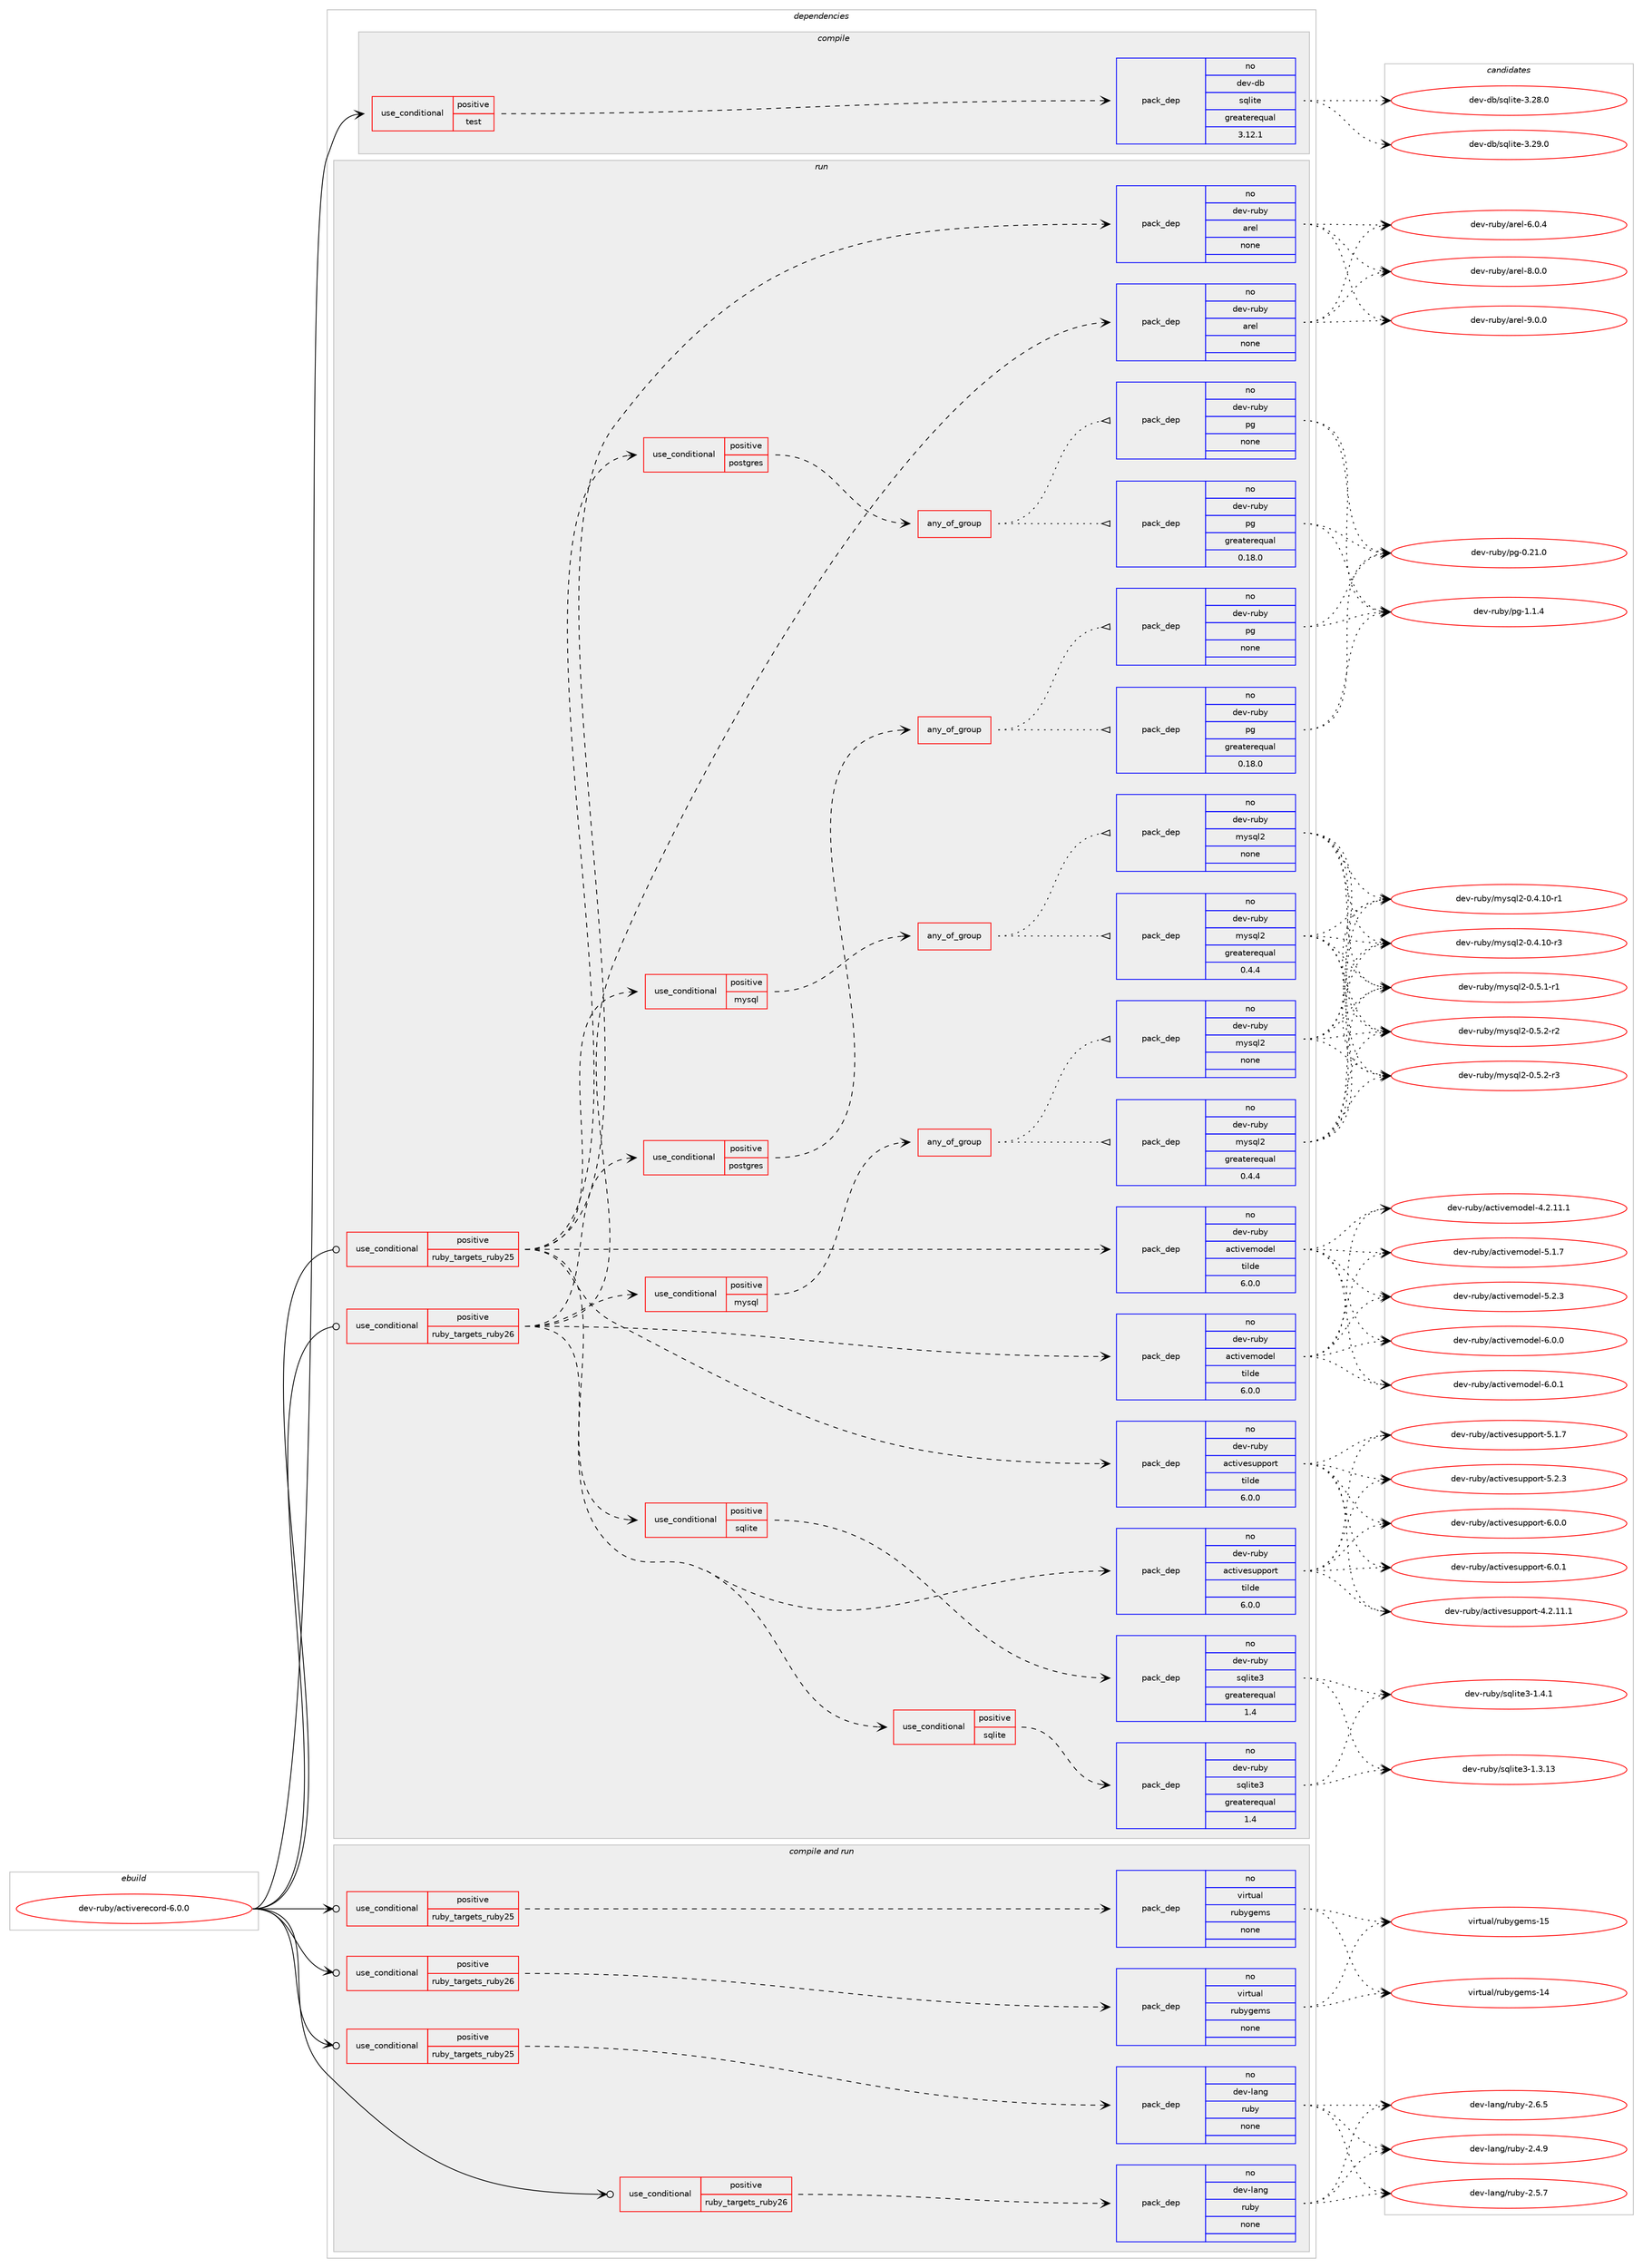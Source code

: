digraph prolog {

# *************
# Graph options
# *************

newrank=true;
concentrate=true;
compound=true;
graph [rankdir=LR,fontname=Helvetica,fontsize=10,ranksep=1.5];#, ranksep=2.5, nodesep=0.2];
edge  [arrowhead=vee];
node  [fontname=Helvetica,fontsize=10];

# **********
# The ebuild
# **********

subgraph cluster_leftcol {
color=gray;
rank=same;
label=<<i>ebuild</i>>;
id [label="dev-ruby/activerecord-6.0.0", color=red, width=4, href="../dev-ruby/activerecord-6.0.0.svg"];
}

# ****************
# The dependencies
# ****************

subgraph cluster_midcol {
color=gray;
label=<<i>dependencies</i>>;
subgraph cluster_compile {
fillcolor="#eeeeee";
style=filled;
label=<<i>compile</i>>;
subgraph cond157388 {
dependency675421 [label=<<TABLE BORDER="0" CELLBORDER="1" CELLSPACING="0" CELLPADDING="4"><TR><TD ROWSPAN="3" CELLPADDING="10">use_conditional</TD></TR><TR><TD>positive</TD></TR><TR><TD>test</TD></TR></TABLE>>, shape=none, color=red];
subgraph pack506105 {
dependency675422 [label=<<TABLE BORDER="0" CELLBORDER="1" CELLSPACING="0" CELLPADDING="4" WIDTH="220"><TR><TD ROWSPAN="6" CELLPADDING="30">pack_dep</TD></TR><TR><TD WIDTH="110">no</TD></TR><TR><TD>dev-db</TD></TR><TR><TD>sqlite</TD></TR><TR><TD>greaterequal</TD></TR><TR><TD>3.12.1</TD></TR></TABLE>>, shape=none, color=blue];
}
dependency675421:e -> dependency675422:w [weight=20,style="dashed",arrowhead="vee"];
}
id:e -> dependency675421:w [weight=20,style="solid",arrowhead="vee"];
}
subgraph cluster_compileandrun {
fillcolor="#eeeeee";
style=filled;
label=<<i>compile and run</i>>;
subgraph cond157389 {
dependency675423 [label=<<TABLE BORDER="0" CELLBORDER="1" CELLSPACING="0" CELLPADDING="4"><TR><TD ROWSPAN="3" CELLPADDING="10">use_conditional</TD></TR><TR><TD>positive</TD></TR><TR><TD>ruby_targets_ruby25</TD></TR></TABLE>>, shape=none, color=red];
subgraph pack506106 {
dependency675424 [label=<<TABLE BORDER="0" CELLBORDER="1" CELLSPACING="0" CELLPADDING="4" WIDTH="220"><TR><TD ROWSPAN="6" CELLPADDING="30">pack_dep</TD></TR><TR><TD WIDTH="110">no</TD></TR><TR><TD>dev-lang</TD></TR><TR><TD>ruby</TD></TR><TR><TD>none</TD></TR><TR><TD></TD></TR></TABLE>>, shape=none, color=blue];
}
dependency675423:e -> dependency675424:w [weight=20,style="dashed",arrowhead="vee"];
}
id:e -> dependency675423:w [weight=20,style="solid",arrowhead="odotvee"];
subgraph cond157390 {
dependency675425 [label=<<TABLE BORDER="0" CELLBORDER="1" CELLSPACING="0" CELLPADDING="4"><TR><TD ROWSPAN="3" CELLPADDING="10">use_conditional</TD></TR><TR><TD>positive</TD></TR><TR><TD>ruby_targets_ruby25</TD></TR></TABLE>>, shape=none, color=red];
subgraph pack506107 {
dependency675426 [label=<<TABLE BORDER="0" CELLBORDER="1" CELLSPACING="0" CELLPADDING="4" WIDTH="220"><TR><TD ROWSPAN="6" CELLPADDING="30">pack_dep</TD></TR><TR><TD WIDTH="110">no</TD></TR><TR><TD>virtual</TD></TR><TR><TD>rubygems</TD></TR><TR><TD>none</TD></TR><TR><TD></TD></TR></TABLE>>, shape=none, color=blue];
}
dependency675425:e -> dependency675426:w [weight=20,style="dashed",arrowhead="vee"];
}
id:e -> dependency675425:w [weight=20,style="solid",arrowhead="odotvee"];
subgraph cond157391 {
dependency675427 [label=<<TABLE BORDER="0" CELLBORDER="1" CELLSPACING="0" CELLPADDING="4"><TR><TD ROWSPAN="3" CELLPADDING="10">use_conditional</TD></TR><TR><TD>positive</TD></TR><TR><TD>ruby_targets_ruby26</TD></TR></TABLE>>, shape=none, color=red];
subgraph pack506108 {
dependency675428 [label=<<TABLE BORDER="0" CELLBORDER="1" CELLSPACING="0" CELLPADDING="4" WIDTH="220"><TR><TD ROWSPAN="6" CELLPADDING="30">pack_dep</TD></TR><TR><TD WIDTH="110">no</TD></TR><TR><TD>dev-lang</TD></TR><TR><TD>ruby</TD></TR><TR><TD>none</TD></TR><TR><TD></TD></TR></TABLE>>, shape=none, color=blue];
}
dependency675427:e -> dependency675428:w [weight=20,style="dashed",arrowhead="vee"];
}
id:e -> dependency675427:w [weight=20,style="solid",arrowhead="odotvee"];
subgraph cond157392 {
dependency675429 [label=<<TABLE BORDER="0" CELLBORDER="1" CELLSPACING="0" CELLPADDING="4"><TR><TD ROWSPAN="3" CELLPADDING="10">use_conditional</TD></TR><TR><TD>positive</TD></TR><TR><TD>ruby_targets_ruby26</TD></TR></TABLE>>, shape=none, color=red];
subgraph pack506109 {
dependency675430 [label=<<TABLE BORDER="0" CELLBORDER="1" CELLSPACING="0" CELLPADDING="4" WIDTH="220"><TR><TD ROWSPAN="6" CELLPADDING="30">pack_dep</TD></TR><TR><TD WIDTH="110">no</TD></TR><TR><TD>virtual</TD></TR><TR><TD>rubygems</TD></TR><TR><TD>none</TD></TR><TR><TD></TD></TR></TABLE>>, shape=none, color=blue];
}
dependency675429:e -> dependency675430:w [weight=20,style="dashed",arrowhead="vee"];
}
id:e -> dependency675429:w [weight=20,style="solid",arrowhead="odotvee"];
}
subgraph cluster_run {
fillcolor="#eeeeee";
style=filled;
label=<<i>run</i>>;
subgraph cond157393 {
dependency675431 [label=<<TABLE BORDER="0" CELLBORDER="1" CELLSPACING="0" CELLPADDING="4"><TR><TD ROWSPAN="3" CELLPADDING="10">use_conditional</TD></TR><TR><TD>positive</TD></TR><TR><TD>ruby_targets_ruby25</TD></TR></TABLE>>, shape=none, color=red];
subgraph pack506110 {
dependency675432 [label=<<TABLE BORDER="0" CELLBORDER="1" CELLSPACING="0" CELLPADDING="4" WIDTH="220"><TR><TD ROWSPAN="6" CELLPADDING="30">pack_dep</TD></TR><TR><TD WIDTH="110">no</TD></TR><TR><TD>dev-ruby</TD></TR><TR><TD>activesupport</TD></TR><TR><TD>tilde</TD></TR><TR><TD>6.0.0</TD></TR></TABLE>>, shape=none, color=blue];
}
dependency675431:e -> dependency675432:w [weight=20,style="dashed",arrowhead="vee"];
subgraph pack506111 {
dependency675433 [label=<<TABLE BORDER="0" CELLBORDER="1" CELLSPACING="0" CELLPADDING="4" WIDTH="220"><TR><TD ROWSPAN="6" CELLPADDING="30">pack_dep</TD></TR><TR><TD WIDTH="110">no</TD></TR><TR><TD>dev-ruby</TD></TR><TR><TD>activemodel</TD></TR><TR><TD>tilde</TD></TR><TR><TD>6.0.0</TD></TR></TABLE>>, shape=none, color=blue];
}
dependency675431:e -> dependency675433:w [weight=20,style="dashed",arrowhead="vee"];
subgraph pack506112 {
dependency675434 [label=<<TABLE BORDER="0" CELLBORDER="1" CELLSPACING="0" CELLPADDING="4" WIDTH="220"><TR><TD ROWSPAN="6" CELLPADDING="30">pack_dep</TD></TR><TR><TD WIDTH="110">no</TD></TR><TR><TD>dev-ruby</TD></TR><TR><TD>arel</TD></TR><TR><TD>none</TD></TR><TR><TD></TD></TR></TABLE>>, shape=none, color=blue];
}
dependency675431:e -> dependency675434:w [weight=20,style="dashed",arrowhead="vee"];
subgraph cond157394 {
dependency675435 [label=<<TABLE BORDER="0" CELLBORDER="1" CELLSPACING="0" CELLPADDING="4"><TR><TD ROWSPAN="3" CELLPADDING="10">use_conditional</TD></TR><TR><TD>positive</TD></TR><TR><TD>sqlite</TD></TR></TABLE>>, shape=none, color=red];
subgraph pack506113 {
dependency675436 [label=<<TABLE BORDER="0" CELLBORDER="1" CELLSPACING="0" CELLPADDING="4" WIDTH="220"><TR><TD ROWSPAN="6" CELLPADDING="30">pack_dep</TD></TR><TR><TD WIDTH="110">no</TD></TR><TR><TD>dev-ruby</TD></TR><TR><TD>sqlite3</TD></TR><TR><TD>greaterequal</TD></TR><TR><TD>1.4</TD></TR></TABLE>>, shape=none, color=blue];
}
dependency675435:e -> dependency675436:w [weight=20,style="dashed",arrowhead="vee"];
}
dependency675431:e -> dependency675435:w [weight=20,style="dashed",arrowhead="vee"];
subgraph cond157395 {
dependency675437 [label=<<TABLE BORDER="0" CELLBORDER="1" CELLSPACING="0" CELLPADDING="4"><TR><TD ROWSPAN="3" CELLPADDING="10">use_conditional</TD></TR><TR><TD>positive</TD></TR><TR><TD>mysql</TD></TR></TABLE>>, shape=none, color=red];
subgraph any11550 {
dependency675438 [label=<<TABLE BORDER="0" CELLBORDER="1" CELLSPACING="0" CELLPADDING="4"><TR><TD CELLPADDING="10">any_of_group</TD></TR></TABLE>>, shape=none, color=red];subgraph pack506114 {
dependency675439 [label=<<TABLE BORDER="0" CELLBORDER="1" CELLSPACING="0" CELLPADDING="4" WIDTH="220"><TR><TD ROWSPAN="6" CELLPADDING="30">pack_dep</TD></TR><TR><TD WIDTH="110">no</TD></TR><TR><TD>dev-ruby</TD></TR><TR><TD>mysql2</TD></TR><TR><TD>none</TD></TR><TR><TD></TD></TR></TABLE>>, shape=none, color=blue];
}
dependency675438:e -> dependency675439:w [weight=20,style="dotted",arrowhead="oinv"];
subgraph pack506115 {
dependency675440 [label=<<TABLE BORDER="0" CELLBORDER="1" CELLSPACING="0" CELLPADDING="4" WIDTH="220"><TR><TD ROWSPAN="6" CELLPADDING="30">pack_dep</TD></TR><TR><TD WIDTH="110">no</TD></TR><TR><TD>dev-ruby</TD></TR><TR><TD>mysql2</TD></TR><TR><TD>greaterequal</TD></TR><TR><TD>0.4.4</TD></TR></TABLE>>, shape=none, color=blue];
}
dependency675438:e -> dependency675440:w [weight=20,style="dotted",arrowhead="oinv"];
}
dependency675437:e -> dependency675438:w [weight=20,style="dashed",arrowhead="vee"];
}
dependency675431:e -> dependency675437:w [weight=20,style="dashed",arrowhead="vee"];
subgraph cond157396 {
dependency675441 [label=<<TABLE BORDER="0" CELLBORDER="1" CELLSPACING="0" CELLPADDING="4"><TR><TD ROWSPAN="3" CELLPADDING="10">use_conditional</TD></TR><TR><TD>positive</TD></TR><TR><TD>postgres</TD></TR></TABLE>>, shape=none, color=red];
subgraph any11551 {
dependency675442 [label=<<TABLE BORDER="0" CELLBORDER="1" CELLSPACING="0" CELLPADDING="4"><TR><TD CELLPADDING="10">any_of_group</TD></TR></TABLE>>, shape=none, color=red];subgraph pack506116 {
dependency675443 [label=<<TABLE BORDER="0" CELLBORDER="1" CELLSPACING="0" CELLPADDING="4" WIDTH="220"><TR><TD ROWSPAN="6" CELLPADDING="30">pack_dep</TD></TR><TR><TD WIDTH="110">no</TD></TR><TR><TD>dev-ruby</TD></TR><TR><TD>pg</TD></TR><TR><TD>none</TD></TR><TR><TD></TD></TR></TABLE>>, shape=none, color=blue];
}
dependency675442:e -> dependency675443:w [weight=20,style="dotted",arrowhead="oinv"];
subgraph pack506117 {
dependency675444 [label=<<TABLE BORDER="0" CELLBORDER="1" CELLSPACING="0" CELLPADDING="4" WIDTH="220"><TR><TD ROWSPAN="6" CELLPADDING="30">pack_dep</TD></TR><TR><TD WIDTH="110">no</TD></TR><TR><TD>dev-ruby</TD></TR><TR><TD>pg</TD></TR><TR><TD>greaterequal</TD></TR><TR><TD>0.18.0</TD></TR></TABLE>>, shape=none, color=blue];
}
dependency675442:e -> dependency675444:w [weight=20,style="dotted",arrowhead="oinv"];
}
dependency675441:e -> dependency675442:w [weight=20,style="dashed",arrowhead="vee"];
}
dependency675431:e -> dependency675441:w [weight=20,style="dashed",arrowhead="vee"];
}
id:e -> dependency675431:w [weight=20,style="solid",arrowhead="odot"];
subgraph cond157397 {
dependency675445 [label=<<TABLE BORDER="0" CELLBORDER="1" CELLSPACING="0" CELLPADDING="4"><TR><TD ROWSPAN="3" CELLPADDING="10">use_conditional</TD></TR><TR><TD>positive</TD></TR><TR><TD>ruby_targets_ruby26</TD></TR></TABLE>>, shape=none, color=red];
subgraph pack506118 {
dependency675446 [label=<<TABLE BORDER="0" CELLBORDER="1" CELLSPACING="0" CELLPADDING="4" WIDTH="220"><TR><TD ROWSPAN="6" CELLPADDING="30">pack_dep</TD></TR><TR><TD WIDTH="110">no</TD></TR><TR><TD>dev-ruby</TD></TR><TR><TD>activesupport</TD></TR><TR><TD>tilde</TD></TR><TR><TD>6.0.0</TD></TR></TABLE>>, shape=none, color=blue];
}
dependency675445:e -> dependency675446:w [weight=20,style="dashed",arrowhead="vee"];
subgraph pack506119 {
dependency675447 [label=<<TABLE BORDER="0" CELLBORDER="1" CELLSPACING="0" CELLPADDING="4" WIDTH="220"><TR><TD ROWSPAN="6" CELLPADDING="30">pack_dep</TD></TR><TR><TD WIDTH="110">no</TD></TR><TR><TD>dev-ruby</TD></TR><TR><TD>activemodel</TD></TR><TR><TD>tilde</TD></TR><TR><TD>6.0.0</TD></TR></TABLE>>, shape=none, color=blue];
}
dependency675445:e -> dependency675447:w [weight=20,style="dashed",arrowhead="vee"];
subgraph pack506120 {
dependency675448 [label=<<TABLE BORDER="0" CELLBORDER="1" CELLSPACING="0" CELLPADDING="4" WIDTH="220"><TR><TD ROWSPAN="6" CELLPADDING="30">pack_dep</TD></TR><TR><TD WIDTH="110">no</TD></TR><TR><TD>dev-ruby</TD></TR><TR><TD>arel</TD></TR><TR><TD>none</TD></TR><TR><TD></TD></TR></TABLE>>, shape=none, color=blue];
}
dependency675445:e -> dependency675448:w [weight=20,style="dashed",arrowhead="vee"];
subgraph cond157398 {
dependency675449 [label=<<TABLE BORDER="0" CELLBORDER="1" CELLSPACING="0" CELLPADDING="4"><TR><TD ROWSPAN="3" CELLPADDING="10">use_conditional</TD></TR><TR><TD>positive</TD></TR><TR><TD>sqlite</TD></TR></TABLE>>, shape=none, color=red];
subgraph pack506121 {
dependency675450 [label=<<TABLE BORDER="0" CELLBORDER="1" CELLSPACING="0" CELLPADDING="4" WIDTH="220"><TR><TD ROWSPAN="6" CELLPADDING="30">pack_dep</TD></TR><TR><TD WIDTH="110">no</TD></TR><TR><TD>dev-ruby</TD></TR><TR><TD>sqlite3</TD></TR><TR><TD>greaterequal</TD></TR><TR><TD>1.4</TD></TR></TABLE>>, shape=none, color=blue];
}
dependency675449:e -> dependency675450:w [weight=20,style="dashed",arrowhead="vee"];
}
dependency675445:e -> dependency675449:w [weight=20,style="dashed",arrowhead="vee"];
subgraph cond157399 {
dependency675451 [label=<<TABLE BORDER="0" CELLBORDER="1" CELLSPACING="0" CELLPADDING="4"><TR><TD ROWSPAN="3" CELLPADDING="10">use_conditional</TD></TR><TR><TD>positive</TD></TR><TR><TD>mysql</TD></TR></TABLE>>, shape=none, color=red];
subgraph any11552 {
dependency675452 [label=<<TABLE BORDER="0" CELLBORDER="1" CELLSPACING="0" CELLPADDING="4"><TR><TD CELLPADDING="10">any_of_group</TD></TR></TABLE>>, shape=none, color=red];subgraph pack506122 {
dependency675453 [label=<<TABLE BORDER="0" CELLBORDER="1" CELLSPACING="0" CELLPADDING="4" WIDTH="220"><TR><TD ROWSPAN="6" CELLPADDING="30">pack_dep</TD></TR><TR><TD WIDTH="110">no</TD></TR><TR><TD>dev-ruby</TD></TR><TR><TD>mysql2</TD></TR><TR><TD>none</TD></TR><TR><TD></TD></TR></TABLE>>, shape=none, color=blue];
}
dependency675452:e -> dependency675453:w [weight=20,style="dotted",arrowhead="oinv"];
subgraph pack506123 {
dependency675454 [label=<<TABLE BORDER="0" CELLBORDER="1" CELLSPACING="0" CELLPADDING="4" WIDTH="220"><TR><TD ROWSPAN="6" CELLPADDING="30">pack_dep</TD></TR><TR><TD WIDTH="110">no</TD></TR><TR><TD>dev-ruby</TD></TR><TR><TD>mysql2</TD></TR><TR><TD>greaterequal</TD></TR><TR><TD>0.4.4</TD></TR></TABLE>>, shape=none, color=blue];
}
dependency675452:e -> dependency675454:w [weight=20,style="dotted",arrowhead="oinv"];
}
dependency675451:e -> dependency675452:w [weight=20,style="dashed",arrowhead="vee"];
}
dependency675445:e -> dependency675451:w [weight=20,style="dashed",arrowhead="vee"];
subgraph cond157400 {
dependency675455 [label=<<TABLE BORDER="0" CELLBORDER="1" CELLSPACING="0" CELLPADDING="4"><TR><TD ROWSPAN="3" CELLPADDING="10">use_conditional</TD></TR><TR><TD>positive</TD></TR><TR><TD>postgres</TD></TR></TABLE>>, shape=none, color=red];
subgraph any11553 {
dependency675456 [label=<<TABLE BORDER="0" CELLBORDER="1" CELLSPACING="0" CELLPADDING="4"><TR><TD CELLPADDING="10">any_of_group</TD></TR></TABLE>>, shape=none, color=red];subgraph pack506124 {
dependency675457 [label=<<TABLE BORDER="0" CELLBORDER="1" CELLSPACING="0" CELLPADDING="4" WIDTH="220"><TR><TD ROWSPAN="6" CELLPADDING="30">pack_dep</TD></TR><TR><TD WIDTH="110">no</TD></TR><TR><TD>dev-ruby</TD></TR><TR><TD>pg</TD></TR><TR><TD>none</TD></TR><TR><TD></TD></TR></TABLE>>, shape=none, color=blue];
}
dependency675456:e -> dependency675457:w [weight=20,style="dotted",arrowhead="oinv"];
subgraph pack506125 {
dependency675458 [label=<<TABLE BORDER="0" CELLBORDER="1" CELLSPACING="0" CELLPADDING="4" WIDTH="220"><TR><TD ROWSPAN="6" CELLPADDING="30">pack_dep</TD></TR><TR><TD WIDTH="110">no</TD></TR><TR><TD>dev-ruby</TD></TR><TR><TD>pg</TD></TR><TR><TD>greaterequal</TD></TR><TR><TD>0.18.0</TD></TR></TABLE>>, shape=none, color=blue];
}
dependency675456:e -> dependency675458:w [weight=20,style="dotted",arrowhead="oinv"];
}
dependency675455:e -> dependency675456:w [weight=20,style="dashed",arrowhead="vee"];
}
dependency675445:e -> dependency675455:w [weight=20,style="dashed",arrowhead="vee"];
}
id:e -> dependency675445:w [weight=20,style="solid",arrowhead="odot"];
}
}

# **************
# The candidates
# **************

subgraph cluster_choices {
rank=same;
color=gray;
label=<<i>candidates</i>>;

subgraph choice506105 {
color=black;
nodesep=1;
choice10010111845100984711511310810511610145514650564648 [label="dev-db/sqlite-3.28.0", color=red, width=4,href="../dev-db/sqlite-3.28.0.svg"];
choice10010111845100984711511310810511610145514650574648 [label="dev-db/sqlite-3.29.0", color=red, width=4,href="../dev-db/sqlite-3.29.0.svg"];
dependency675422:e -> choice10010111845100984711511310810511610145514650564648:w [style=dotted,weight="100"];
dependency675422:e -> choice10010111845100984711511310810511610145514650574648:w [style=dotted,weight="100"];
}
subgraph choice506106 {
color=black;
nodesep=1;
choice10010111845108971101034711411798121455046524657 [label="dev-lang/ruby-2.4.9", color=red, width=4,href="../dev-lang/ruby-2.4.9.svg"];
choice10010111845108971101034711411798121455046534655 [label="dev-lang/ruby-2.5.7", color=red, width=4,href="../dev-lang/ruby-2.5.7.svg"];
choice10010111845108971101034711411798121455046544653 [label="dev-lang/ruby-2.6.5", color=red, width=4,href="../dev-lang/ruby-2.6.5.svg"];
dependency675424:e -> choice10010111845108971101034711411798121455046524657:w [style=dotted,weight="100"];
dependency675424:e -> choice10010111845108971101034711411798121455046534655:w [style=dotted,weight="100"];
dependency675424:e -> choice10010111845108971101034711411798121455046544653:w [style=dotted,weight="100"];
}
subgraph choice506107 {
color=black;
nodesep=1;
choice118105114116117971084711411798121103101109115454952 [label="virtual/rubygems-14", color=red, width=4,href="../virtual/rubygems-14.svg"];
choice118105114116117971084711411798121103101109115454953 [label="virtual/rubygems-15", color=red, width=4,href="../virtual/rubygems-15.svg"];
dependency675426:e -> choice118105114116117971084711411798121103101109115454952:w [style=dotted,weight="100"];
dependency675426:e -> choice118105114116117971084711411798121103101109115454953:w [style=dotted,weight="100"];
}
subgraph choice506108 {
color=black;
nodesep=1;
choice10010111845108971101034711411798121455046524657 [label="dev-lang/ruby-2.4.9", color=red, width=4,href="../dev-lang/ruby-2.4.9.svg"];
choice10010111845108971101034711411798121455046534655 [label="dev-lang/ruby-2.5.7", color=red, width=4,href="../dev-lang/ruby-2.5.7.svg"];
choice10010111845108971101034711411798121455046544653 [label="dev-lang/ruby-2.6.5", color=red, width=4,href="../dev-lang/ruby-2.6.5.svg"];
dependency675428:e -> choice10010111845108971101034711411798121455046524657:w [style=dotted,weight="100"];
dependency675428:e -> choice10010111845108971101034711411798121455046534655:w [style=dotted,weight="100"];
dependency675428:e -> choice10010111845108971101034711411798121455046544653:w [style=dotted,weight="100"];
}
subgraph choice506109 {
color=black;
nodesep=1;
choice118105114116117971084711411798121103101109115454952 [label="virtual/rubygems-14", color=red, width=4,href="../virtual/rubygems-14.svg"];
choice118105114116117971084711411798121103101109115454953 [label="virtual/rubygems-15", color=red, width=4,href="../virtual/rubygems-15.svg"];
dependency675430:e -> choice118105114116117971084711411798121103101109115454952:w [style=dotted,weight="100"];
dependency675430:e -> choice118105114116117971084711411798121103101109115454953:w [style=dotted,weight="100"];
}
subgraph choice506110 {
color=black;
nodesep=1;
choice1001011184511411798121479799116105118101115117112112111114116455246504649494649 [label="dev-ruby/activesupport-4.2.11.1", color=red, width=4,href="../dev-ruby/activesupport-4.2.11.1.svg"];
choice1001011184511411798121479799116105118101115117112112111114116455346494655 [label="dev-ruby/activesupport-5.1.7", color=red, width=4,href="../dev-ruby/activesupport-5.1.7.svg"];
choice1001011184511411798121479799116105118101115117112112111114116455346504651 [label="dev-ruby/activesupport-5.2.3", color=red, width=4,href="../dev-ruby/activesupport-5.2.3.svg"];
choice1001011184511411798121479799116105118101115117112112111114116455446484648 [label="dev-ruby/activesupport-6.0.0", color=red, width=4,href="../dev-ruby/activesupport-6.0.0.svg"];
choice1001011184511411798121479799116105118101115117112112111114116455446484649 [label="dev-ruby/activesupport-6.0.1", color=red, width=4,href="../dev-ruby/activesupport-6.0.1.svg"];
dependency675432:e -> choice1001011184511411798121479799116105118101115117112112111114116455246504649494649:w [style=dotted,weight="100"];
dependency675432:e -> choice1001011184511411798121479799116105118101115117112112111114116455346494655:w [style=dotted,weight="100"];
dependency675432:e -> choice1001011184511411798121479799116105118101115117112112111114116455346504651:w [style=dotted,weight="100"];
dependency675432:e -> choice1001011184511411798121479799116105118101115117112112111114116455446484648:w [style=dotted,weight="100"];
dependency675432:e -> choice1001011184511411798121479799116105118101115117112112111114116455446484649:w [style=dotted,weight="100"];
}
subgraph choice506111 {
color=black;
nodesep=1;
choice1001011184511411798121479799116105118101109111100101108455246504649494649 [label="dev-ruby/activemodel-4.2.11.1", color=red, width=4,href="../dev-ruby/activemodel-4.2.11.1.svg"];
choice1001011184511411798121479799116105118101109111100101108455346494655 [label="dev-ruby/activemodel-5.1.7", color=red, width=4,href="../dev-ruby/activemodel-5.1.7.svg"];
choice1001011184511411798121479799116105118101109111100101108455346504651 [label="dev-ruby/activemodel-5.2.3", color=red, width=4,href="../dev-ruby/activemodel-5.2.3.svg"];
choice1001011184511411798121479799116105118101109111100101108455446484648 [label="dev-ruby/activemodel-6.0.0", color=red, width=4,href="../dev-ruby/activemodel-6.0.0.svg"];
choice1001011184511411798121479799116105118101109111100101108455446484649 [label="dev-ruby/activemodel-6.0.1", color=red, width=4,href="../dev-ruby/activemodel-6.0.1.svg"];
dependency675433:e -> choice1001011184511411798121479799116105118101109111100101108455246504649494649:w [style=dotted,weight="100"];
dependency675433:e -> choice1001011184511411798121479799116105118101109111100101108455346494655:w [style=dotted,weight="100"];
dependency675433:e -> choice1001011184511411798121479799116105118101109111100101108455346504651:w [style=dotted,weight="100"];
dependency675433:e -> choice1001011184511411798121479799116105118101109111100101108455446484648:w [style=dotted,weight="100"];
dependency675433:e -> choice1001011184511411798121479799116105118101109111100101108455446484649:w [style=dotted,weight="100"];
}
subgraph choice506112 {
color=black;
nodesep=1;
choice10010111845114117981214797114101108455446484652 [label="dev-ruby/arel-6.0.4", color=red, width=4,href="../dev-ruby/arel-6.0.4.svg"];
choice10010111845114117981214797114101108455646484648 [label="dev-ruby/arel-8.0.0", color=red, width=4,href="../dev-ruby/arel-8.0.0.svg"];
choice10010111845114117981214797114101108455746484648 [label="dev-ruby/arel-9.0.0", color=red, width=4,href="../dev-ruby/arel-9.0.0.svg"];
dependency675434:e -> choice10010111845114117981214797114101108455446484652:w [style=dotted,weight="100"];
dependency675434:e -> choice10010111845114117981214797114101108455646484648:w [style=dotted,weight="100"];
dependency675434:e -> choice10010111845114117981214797114101108455746484648:w [style=dotted,weight="100"];
}
subgraph choice506113 {
color=black;
nodesep=1;
choice1001011184511411798121471151131081051161015145494651464951 [label="dev-ruby/sqlite3-1.3.13", color=red, width=4,href="../dev-ruby/sqlite3-1.3.13.svg"];
choice10010111845114117981214711511310810511610151454946524649 [label="dev-ruby/sqlite3-1.4.1", color=red, width=4,href="../dev-ruby/sqlite3-1.4.1.svg"];
dependency675436:e -> choice1001011184511411798121471151131081051161015145494651464951:w [style=dotted,weight="100"];
dependency675436:e -> choice10010111845114117981214711511310810511610151454946524649:w [style=dotted,weight="100"];
}
subgraph choice506114 {
color=black;
nodesep=1;
choice10010111845114117981214710912111511310850454846524649484511449 [label="dev-ruby/mysql2-0.4.10-r1", color=red, width=4,href="../dev-ruby/mysql2-0.4.10-r1.svg"];
choice10010111845114117981214710912111511310850454846524649484511451 [label="dev-ruby/mysql2-0.4.10-r3", color=red, width=4,href="../dev-ruby/mysql2-0.4.10-r3.svg"];
choice100101118451141179812147109121115113108504548465346494511449 [label="dev-ruby/mysql2-0.5.1-r1", color=red, width=4,href="../dev-ruby/mysql2-0.5.1-r1.svg"];
choice100101118451141179812147109121115113108504548465346504511450 [label="dev-ruby/mysql2-0.5.2-r2", color=red, width=4,href="../dev-ruby/mysql2-0.5.2-r2.svg"];
choice100101118451141179812147109121115113108504548465346504511451 [label="dev-ruby/mysql2-0.5.2-r3", color=red, width=4,href="../dev-ruby/mysql2-0.5.2-r3.svg"];
dependency675439:e -> choice10010111845114117981214710912111511310850454846524649484511449:w [style=dotted,weight="100"];
dependency675439:e -> choice10010111845114117981214710912111511310850454846524649484511451:w [style=dotted,weight="100"];
dependency675439:e -> choice100101118451141179812147109121115113108504548465346494511449:w [style=dotted,weight="100"];
dependency675439:e -> choice100101118451141179812147109121115113108504548465346504511450:w [style=dotted,weight="100"];
dependency675439:e -> choice100101118451141179812147109121115113108504548465346504511451:w [style=dotted,weight="100"];
}
subgraph choice506115 {
color=black;
nodesep=1;
choice10010111845114117981214710912111511310850454846524649484511449 [label="dev-ruby/mysql2-0.4.10-r1", color=red, width=4,href="../dev-ruby/mysql2-0.4.10-r1.svg"];
choice10010111845114117981214710912111511310850454846524649484511451 [label="dev-ruby/mysql2-0.4.10-r3", color=red, width=4,href="../dev-ruby/mysql2-0.4.10-r3.svg"];
choice100101118451141179812147109121115113108504548465346494511449 [label="dev-ruby/mysql2-0.5.1-r1", color=red, width=4,href="../dev-ruby/mysql2-0.5.1-r1.svg"];
choice100101118451141179812147109121115113108504548465346504511450 [label="dev-ruby/mysql2-0.5.2-r2", color=red, width=4,href="../dev-ruby/mysql2-0.5.2-r2.svg"];
choice100101118451141179812147109121115113108504548465346504511451 [label="dev-ruby/mysql2-0.5.2-r3", color=red, width=4,href="../dev-ruby/mysql2-0.5.2-r3.svg"];
dependency675440:e -> choice10010111845114117981214710912111511310850454846524649484511449:w [style=dotted,weight="100"];
dependency675440:e -> choice10010111845114117981214710912111511310850454846524649484511451:w [style=dotted,weight="100"];
dependency675440:e -> choice100101118451141179812147109121115113108504548465346494511449:w [style=dotted,weight="100"];
dependency675440:e -> choice100101118451141179812147109121115113108504548465346504511450:w [style=dotted,weight="100"];
dependency675440:e -> choice100101118451141179812147109121115113108504548465346504511451:w [style=dotted,weight="100"];
}
subgraph choice506116 {
color=black;
nodesep=1;
choice10010111845114117981214711210345484650494648 [label="dev-ruby/pg-0.21.0", color=red, width=4,href="../dev-ruby/pg-0.21.0.svg"];
choice100101118451141179812147112103454946494652 [label="dev-ruby/pg-1.1.4", color=red, width=4,href="../dev-ruby/pg-1.1.4.svg"];
dependency675443:e -> choice10010111845114117981214711210345484650494648:w [style=dotted,weight="100"];
dependency675443:e -> choice100101118451141179812147112103454946494652:w [style=dotted,weight="100"];
}
subgraph choice506117 {
color=black;
nodesep=1;
choice10010111845114117981214711210345484650494648 [label="dev-ruby/pg-0.21.0", color=red, width=4,href="../dev-ruby/pg-0.21.0.svg"];
choice100101118451141179812147112103454946494652 [label="dev-ruby/pg-1.1.4", color=red, width=4,href="../dev-ruby/pg-1.1.4.svg"];
dependency675444:e -> choice10010111845114117981214711210345484650494648:w [style=dotted,weight="100"];
dependency675444:e -> choice100101118451141179812147112103454946494652:w [style=dotted,weight="100"];
}
subgraph choice506118 {
color=black;
nodesep=1;
choice1001011184511411798121479799116105118101115117112112111114116455246504649494649 [label="dev-ruby/activesupport-4.2.11.1", color=red, width=4,href="../dev-ruby/activesupport-4.2.11.1.svg"];
choice1001011184511411798121479799116105118101115117112112111114116455346494655 [label="dev-ruby/activesupport-5.1.7", color=red, width=4,href="../dev-ruby/activesupport-5.1.7.svg"];
choice1001011184511411798121479799116105118101115117112112111114116455346504651 [label="dev-ruby/activesupport-5.2.3", color=red, width=4,href="../dev-ruby/activesupport-5.2.3.svg"];
choice1001011184511411798121479799116105118101115117112112111114116455446484648 [label="dev-ruby/activesupport-6.0.0", color=red, width=4,href="../dev-ruby/activesupport-6.0.0.svg"];
choice1001011184511411798121479799116105118101115117112112111114116455446484649 [label="dev-ruby/activesupport-6.0.1", color=red, width=4,href="../dev-ruby/activesupport-6.0.1.svg"];
dependency675446:e -> choice1001011184511411798121479799116105118101115117112112111114116455246504649494649:w [style=dotted,weight="100"];
dependency675446:e -> choice1001011184511411798121479799116105118101115117112112111114116455346494655:w [style=dotted,weight="100"];
dependency675446:e -> choice1001011184511411798121479799116105118101115117112112111114116455346504651:w [style=dotted,weight="100"];
dependency675446:e -> choice1001011184511411798121479799116105118101115117112112111114116455446484648:w [style=dotted,weight="100"];
dependency675446:e -> choice1001011184511411798121479799116105118101115117112112111114116455446484649:w [style=dotted,weight="100"];
}
subgraph choice506119 {
color=black;
nodesep=1;
choice1001011184511411798121479799116105118101109111100101108455246504649494649 [label="dev-ruby/activemodel-4.2.11.1", color=red, width=4,href="../dev-ruby/activemodel-4.2.11.1.svg"];
choice1001011184511411798121479799116105118101109111100101108455346494655 [label="dev-ruby/activemodel-5.1.7", color=red, width=4,href="../dev-ruby/activemodel-5.1.7.svg"];
choice1001011184511411798121479799116105118101109111100101108455346504651 [label="dev-ruby/activemodel-5.2.3", color=red, width=4,href="../dev-ruby/activemodel-5.2.3.svg"];
choice1001011184511411798121479799116105118101109111100101108455446484648 [label="dev-ruby/activemodel-6.0.0", color=red, width=4,href="../dev-ruby/activemodel-6.0.0.svg"];
choice1001011184511411798121479799116105118101109111100101108455446484649 [label="dev-ruby/activemodel-6.0.1", color=red, width=4,href="../dev-ruby/activemodel-6.0.1.svg"];
dependency675447:e -> choice1001011184511411798121479799116105118101109111100101108455246504649494649:w [style=dotted,weight="100"];
dependency675447:e -> choice1001011184511411798121479799116105118101109111100101108455346494655:w [style=dotted,weight="100"];
dependency675447:e -> choice1001011184511411798121479799116105118101109111100101108455346504651:w [style=dotted,weight="100"];
dependency675447:e -> choice1001011184511411798121479799116105118101109111100101108455446484648:w [style=dotted,weight="100"];
dependency675447:e -> choice1001011184511411798121479799116105118101109111100101108455446484649:w [style=dotted,weight="100"];
}
subgraph choice506120 {
color=black;
nodesep=1;
choice10010111845114117981214797114101108455446484652 [label="dev-ruby/arel-6.0.4", color=red, width=4,href="../dev-ruby/arel-6.0.4.svg"];
choice10010111845114117981214797114101108455646484648 [label="dev-ruby/arel-8.0.0", color=red, width=4,href="../dev-ruby/arel-8.0.0.svg"];
choice10010111845114117981214797114101108455746484648 [label="dev-ruby/arel-9.0.0", color=red, width=4,href="../dev-ruby/arel-9.0.0.svg"];
dependency675448:e -> choice10010111845114117981214797114101108455446484652:w [style=dotted,weight="100"];
dependency675448:e -> choice10010111845114117981214797114101108455646484648:w [style=dotted,weight="100"];
dependency675448:e -> choice10010111845114117981214797114101108455746484648:w [style=dotted,weight="100"];
}
subgraph choice506121 {
color=black;
nodesep=1;
choice1001011184511411798121471151131081051161015145494651464951 [label="dev-ruby/sqlite3-1.3.13", color=red, width=4,href="../dev-ruby/sqlite3-1.3.13.svg"];
choice10010111845114117981214711511310810511610151454946524649 [label="dev-ruby/sqlite3-1.4.1", color=red, width=4,href="../dev-ruby/sqlite3-1.4.1.svg"];
dependency675450:e -> choice1001011184511411798121471151131081051161015145494651464951:w [style=dotted,weight="100"];
dependency675450:e -> choice10010111845114117981214711511310810511610151454946524649:w [style=dotted,weight="100"];
}
subgraph choice506122 {
color=black;
nodesep=1;
choice10010111845114117981214710912111511310850454846524649484511449 [label="dev-ruby/mysql2-0.4.10-r1", color=red, width=4,href="../dev-ruby/mysql2-0.4.10-r1.svg"];
choice10010111845114117981214710912111511310850454846524649484511451 [label="dev-ruby/mysql2-0.4.10-r3", color=red, width=4,href="../dev-ruby/mysql2-0.4.10-r3.svg"];
choice100101118451141179812147109121115113108504548465346494511449 [label="dev-ruby/mysql2-0.5.1-r1", color=red, width=4,href="../dev-ruby/mysql2-0.5.1-r1.svg"];
choice100101118451141179812147109121115113108504548465346504511450 [label="dev-ruby/mysql2-0.5.2-r2", color=red, width=4,href="../dev-ruby/mysql2-0.5.2-r2.svg"];
choice100101118451141179812147109121115113108504548465346504511451 [label="dev-ruby/mysql2-0.5.2-r3", color=red, width=4,href="../dev-ruby/mysql2-0.5.2-r3.svg"];
dependency675453:e -> choice10010111845114117981214710912111511310850454846524649484511449:w [style=dotted,weight="100"];
dependency675453:e -> choice10010111845114117981214710912111511310850454846524649484511451:w [style=dotted,weight="100"];
dependency675453:e -> choice100101118451141179812147109121115113108504548465346494511449:w [style=dotted,weight="100"];
dependency675453:e -> choice100101118451141179812147109121115113108504548465346504511450:w [style=dotted,weight="100"];
dependency675453:e -> choice100101118451141179812147109121115113108504548465346504511451:w [style=dotted,weight="100"];
}
subgraph choice506123 {
color=black;
nodesep=1;
choice10010111845114117981214710912111511310850454846524649484511449 [label="dev-ruby/mysql2-0.4.10-r1", color=red, width=4,href="../dev-ruby/mysql2-0.4.10-r1.svg"];
choice10010111845114117981214710912111511310850454846524649484511451 [label="dev-ruby/mysql2-0.4.10-r3", color=red, width=4,href="../dev-ruby/mysql2-0.4.10-r3.svg"];
choice100101118451141179812147109121115113108504548465346494511449 [label="dev-ruby/mysql2-0.5.1-r1", color=red, width=4,href="../dev-ruby/mysql2-0.5.1-r1.svg"];
choice100101118451141179812147109121115113108504548465346504511450 [label="dev-ruby/mysql2-0.5.2-r2", color=red, width=4,href="../dev-ruby/mysql2-0.5.2-r2.svg"];
choice100101118451141179812147109121115113108504548465346504511451 [label="dev-ruby/mysql2-0.5.2-r3", color=red, width=4,href="../dev-ruby/mysql2-0.5.2-r3.svg"];
dependency675454:e -> choice10010111845114117981214710912111511310850454846524649484511449:w [style=dotted,weight="100"];
dependency675454:e -> choice10010111845114117981214710912111511310850454846524649484511451:w [style=dotted,weight="100"];
dependency675454:e -> choice100101118451141179812147109121115113108504548465346494511449:w [style=dotted,weight="100"];
dependency675454:e -> choice100101118451141179812147109121115113108504548465346504511450:w [style=dotted,weight="100"];
dependency675454:e -> choice100101118451141179812147109121115113108504548465346504511451:w [style=dotted,weight="100"];
}
subgraph choice506124 {
color=black;
nodesep=1;
choice10010111845114117981214711210345484650494648 [label="dev-ruby/pg-0.21.0", color=red, width=4,href="../dev-ruby/pg-0.21.0.svg"];
choice100101118451141179812147112103454946494652 [label="dev-ruby/pg-1.1.4", color=red, width=4,href="../dev-ruby/pg-1.1.4.svg"];
dependency675457:e -> choice10010111845114117981214711210345484650494648:w [style=dotted,weight="100"];
dependency675457:e -> choice100101118451141179812147112103454946494652:w [style=dotted,weight="100"];
}
subgraph choice506125 {
color=black;
nodesep=1;
choice10010111845114117981214711210345484650494648 [label="dev-ruby/pg-0.21.0", color=red, width=4,href="../dev-ruby/pg-0.21.0.svg"];
choice100101118451141179812147112103454946494652 [label="dev-ruby/pg-1.1.4", color=red, width=4,href="../dev-ruby/pg-1.1.4.svg"];
dependency675458:e -> choice10010111845114117981214711210345484650494648:w [style=dotted,weight="100"];
dependency675458:e -> choice100101118451141179812147112103454946494652:w [style=dotted,weight="100"];
}
}

}
